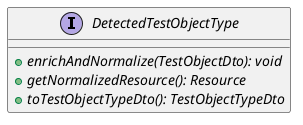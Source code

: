 @startuml

    interface DetectedTestObjectType [[DetectedTestObjectType.html]] {
        {abstract} +enrichAndNormalize(TestObjectDto): void
        {abstract} +getNormalizedResource(): Resource
        {abstract} +toTestObjectTypeDto(): TestObjectTypeDto
    }

@enduml
